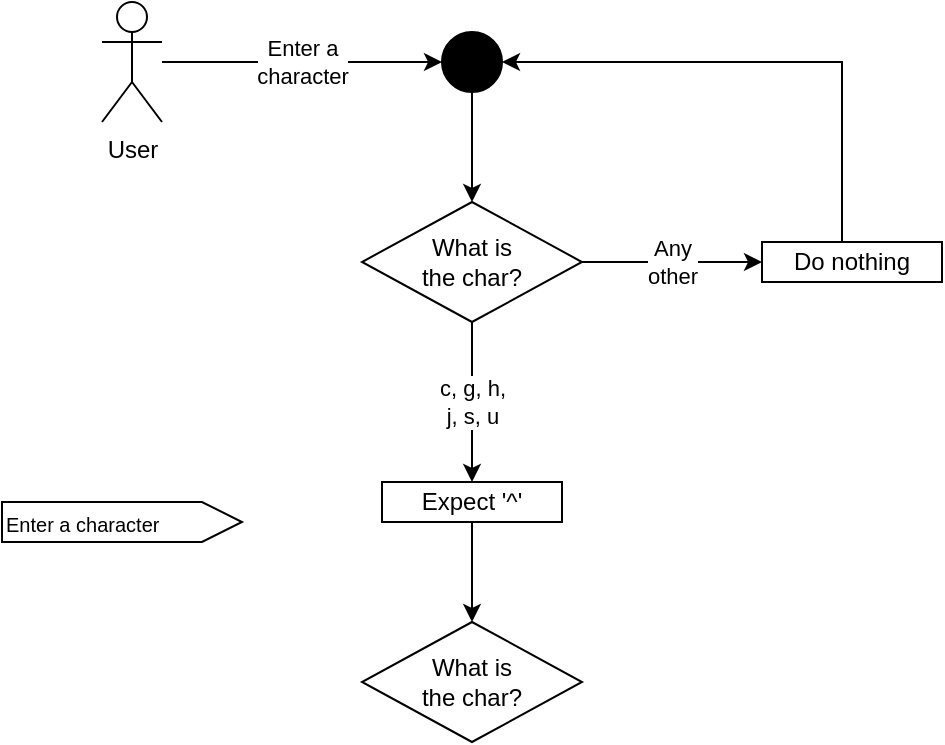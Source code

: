 <mxfile version="22.0.4" type="device">
  <diagram name="Page-1" id="YLuxLzCChO9lDrBCBnmW">
    <mxGraphModel dx="736" dy="450" grid="1" gridSize="10" guides="1" tooltips="1" connect="1" arrows="1" fold="1" page="1" pageScale="1" pageWidth="827" pageHeight="1169" math="0" shadow="0">
      <root>
        <mxCell id="0" />
        <mxCell id="1" parent="0" />
        <mxCell id="ge1HdiD3Fcwc_kXfmMGz-7" value="" style="edgeStyle=orthogonalEdgeStyle;rounded=0;orthogonalLoop=1;jettySize=auto;html=1;" edge="1" parent="1" source="ge1HdiD3Fcwc_kXfmMGz-1" target="ge1HdiD3Fcwc_kXfmMGz-8">
          <mxGeometry relative="1" as="geometry">
            <mxPoint x="355" y="140" as="targetPoint" />
          </mxGeometry>
        </mxCell>
        <mxCell id="ge1HdiD3Fcwc_kXfmMGz-1" value="" style="ellipse;fillColor=strokeColor;html=1;" vertex="1" parent="1">
          <mxGeometry x="340" y="55" width="30" height="30" as="geometry" />
        </mxCell>
        <mxCell id="ge1HdiD3Fcwc_kXfmMGz-5" value="Enter a&lt;br&gt;character" style="edgeStyle=orthogonalEdgeStyle;rounded=0;orthogonalLoop=1;jettySize=auto;html=1;" edge="1" parent="1" source="ge1HdiD3Fcwc_kXfmMGz-3" target="ge1HdiD3Fcwc_kXfmMGz-1">
          <mxGeometry relative="1" as="geometry" />
        </mxCell>
        <mxCell id="ge1HdiD3Fcwc_kXfmMGz-3" value="User" style="shape=umlActor;verticalLabelPosition=bottom;verticalAlign=top;html=1;outlineConnect=0;" vertex="1" parent="1">
          <mxGeometry x="170" y="40" width="30" height="60" as="geometry" />
        </mxCell>
        <mxCell id="ge1HdiD3Fcwc_kXfmMGz-10" value="c, g, h,&lt;br&gt;j, s, u" style="edgeStyle=orthogonalEdgeStyle;rounded=0;orthogonalLoop=1;jettySize=auto;html=1;" edge="1" parent="1" source="ge1HdiD3Fcwc_kXfmMGz-8" target="ge1HdiD3Fcwc_kXfmMGz-9">
          <mxGeometry relative="1" as="geometry" />
        </mxCell>
        <mxCell id="ge1HdiD3Fcwc_kXfmMGz-12" value="Any&lt;br&gt;other" style="edgeStyle=orthogonalEdgeStyle;rounded=0;orthogonalLoop=1;jettySize=auto;html=1;" edge="1" parent="1" source="ge1HdiD3Fcwc_kXfmMGz-8" target="ge1HdiD3Fcwc_kXfmMGz-11">
          <mxGeometry relative="1" as="geometry" />
        </mxCell>
        <mxCell id="ge1HdiD3Fcwc_kXfmMGz-8" value="What is&lt;br&gt;the char?" style="rhombus;whiteSpace=wrap;html=1;" vertex="1" parent="1">
          <mxGeometry x="300" y="140" width="110" height="60" as="geometry" />
        </mxCell>
        <mxCell id="ge1HdiD3Fcwc_kXfmMGz-15" style="edgeStyle=orthogonalEdgeStyle;rounded=0;orthogonalLoop=1;jettySize=auto;html=1;" edge="1" parent="1" source="ge1HdiD3Fcwc_kXfmMGz-9" target="ge1HdiD3Fcwc_kXfmMGz-14">
          <mxGeometry relative="1" as="geometry" />
        </mxCell>
        <mxCell id="ge1HdiD3Fcwc_kXfmMGz-9" value="Expect &#39;^&#39;" style="whiteSpace=wrap;html=1;" vertex="1" parent="1">
          <mxGeometry x="310" y="280" width="90" height="20" as="geometry" />
        </mxCell>
        <mxCell id="ge1HdiD3Fcwc_kXfmMGz-13" style="edgeStyle=orthogonalEdgeStyle;rounded=0;orthogonalLoop=1;jettySize=auto;html=1;" edge="1" parent="1" source="ge1HdiD3Fcwc_kXfmMGz-11" target="ge1HdiD3Fcwc_kXfmMGz-1">
          <mxGeometry relative="1" as="geometry">
            <Array as="points">
              <mxPoint x="540" y="70" />
            </Array>
          </mxGeometry>
        </mxCell>
        <mxCell id="ge1HdiD3Fcwc_kXfmMGz-11" value="Do nothing" style="whiteSpace=wrap;html=1;" vertex="1" parent="1">
          <mxGeometry x="500" y="160" width="90" height="20" as="geometry" />
        </mxCell>
        <mxCell id="ge1HdiD3Fcwc_kXfmMGz-14" value="What is&lt;br&gt;the char?" style="rhombus;whiteSpace=wrap;html=1;" vertex="1" parent="1">
          <mxGeometry x="300" y="350" width="110" height="60" as="geometry" />
        </mxCell>
        <mxCell id="ge1HdiD3Fcwc_kXfmMGz-17" value="&lt;font style=&quot;font-size: 10px;&quot;&gt;Enter a character&lt;/font&gt;" style="html=1;shape=mxgraph.infographic.ribbonSimple;notch1=0;notch2=20;align=left;verticalAlign=middle;fontSize=14;fontStyle=0;fillColor=#FFFFFF;whiteSpace=wrap;" vertex="1" parent="1">
          <mxGeometry x="120" y="290" width="120" height="20" as="geometry" />
        </mxCell>
      </root>
    </mxGraphModel>
  </diagram>
</mxfile>
